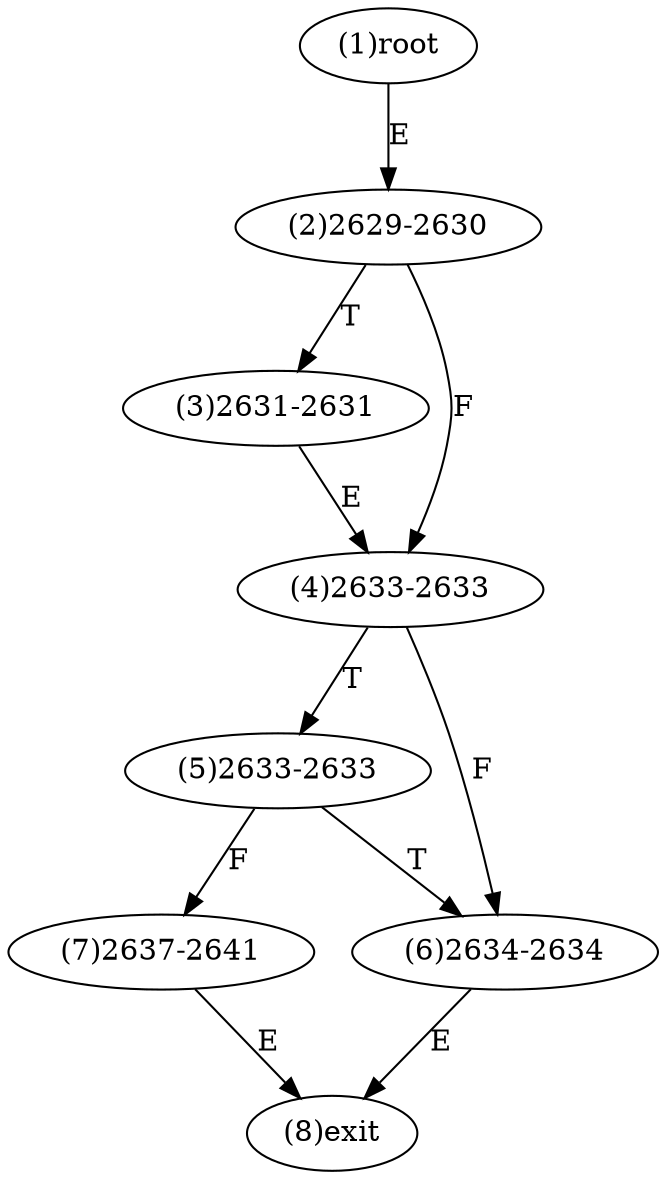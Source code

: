 digraph "" { 
1[ label="(1)root"];
2[ label="(2)2629-2630"];
3[ label="(3)2631-2631"];
4[ label="(4)2633-2633"];
5[ label="(5)2633-2633"];
6[ label="(6)2634-2634"];
7[ label="(7)2637-2641"];
8[ label="(8)exit"];
1->2[ label="E"];
2->4[ label="F"];
2->3[ label="T"];
3->4[ label="E"];
4->6[ label="F"];
4->5[ label="T"];
5->7[ label="F"];
5->6[ label="T"];
6->8[ label="E"];
7->8[ label="E"];
}